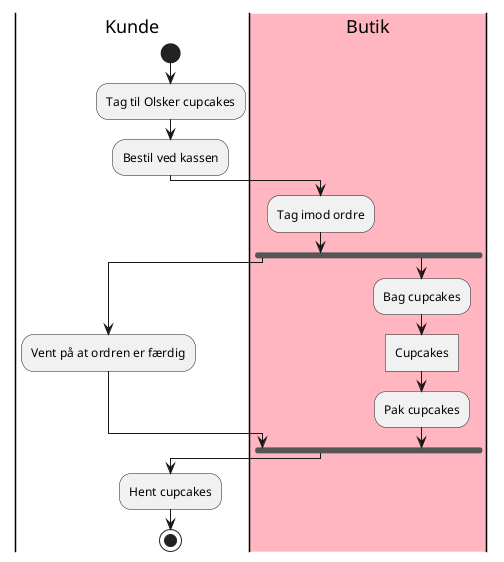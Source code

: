 @startuml
'https://plantuml.com/activity-diagram-beta

|Kunde|
start
|Kunde|
:Tag til Olsker cupcakes;

:Bestil ved kassen;

|#lightpink|Butik|
:Tag imod ordre;

fork
|Kunde|
:Vent på at ordren er færdig;
fork again
|Butik|
:Bag cupcakes;
:Cupcakes]
:Pak cupcakes;
end fork
|Kunde|
:Hent cupcakes;


stop


@enduml
